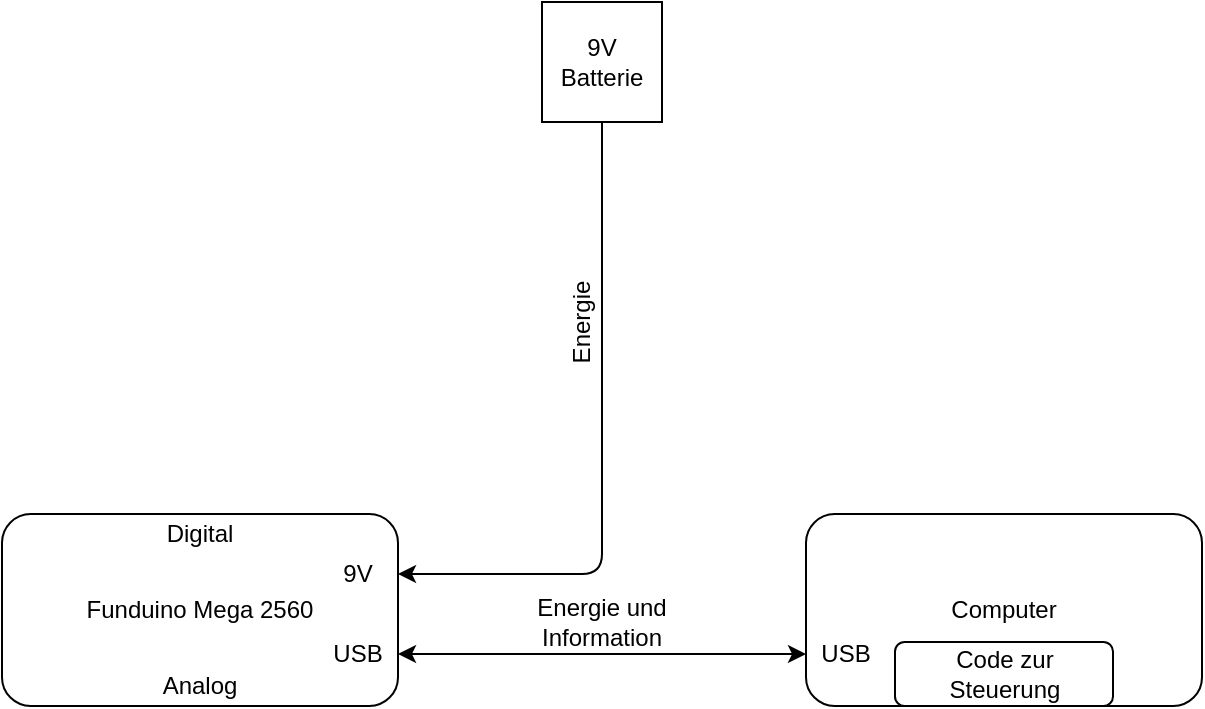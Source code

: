 <mxfile version="11.0.8" type="github"><diagram id="PykqugaIFpiJtWDVT89s" name="Page-1"><mxGraphModel dx="1102" dy="616" grid="1" gridSize="10" guides="1" tooltips="1" connect="1" arrows="1" fold="1" page="1" pageScale="1" pageWidth="1654" pageHeight="1169" math="0" shadow="0"><root><mxCell id="0"/><mxCell id="1" parent="0"/><mxCell id="Ei5GldHbilP3Td4h4mmq-2" value="Funduino Mega 2560" style="rounded=1;whiteSpace=wrap;html=1;" vertex="1" parent="1"><mxGeometry x="728" y="536" width="198" height="96" as="geometry"/></mxCell><mxCell id="Ei5GldHbilP3Td4h4mmq-4" value="Analog" style="text;html=1;strokeColor=none;fillColor=none;align=center;verticalAlign=middle;whiteSpace=wrap;rounded=0;" vertex="1" parent="1"><mxGeometry x="807" y="612" width="40" height="20" as="geometry"/></mxCell><mxCell id="Ei5GldHbilP3Td4h4mmq-5" value="Digital" style="text;html=1;strokeColor=none;fillColor=none;align=center;verticalAlign=middle;whiteSpace=wrap;rounded=0;" vertex="1" parent="1"><mxGeometry x="807" y="536" width="40" height="20" as="geometry"/></mxCell><mxCell id="Ei5GldHbilP3Td4h4mmq-6" value="USB" style="text;html=1;strokeColor=none;fillColor=none;align=center;verticalAlign=middle;whiteSpace=wrap;rounded=0;" vertex="1" parent="1"><mxGeometry x="886" y="596" width="40" height="20" as="geometry"/></mxCell><mxCell id="Ei5GldHbilP3Td4h4mmq-8" value="9V" style="text;html=1;strokeColor=none;fillColor=none;align=center;verticalAlign=middle;whiteSpace=wrap;rounded=0;" vertex="1" parent="1"><mxGeometry x="886" y="556" width="40" height="20" as="geometry"/></mxCell><mxCell id="Ei5GldHbilP3Td4h4mmq-10" value="Computer" style="rounded=1;whiteSpace=wrap;html=1;" vertex="1" parent="1"><mxGeometry x="1130" y="536" width="198" height="96" as="geometry"/></mxCell><mxCell id="Ei5GldHbilP3Td4h4mmq-11" value="Code zur Steuerung" style="rounded=1;whiteSpace=wrap;html=1;" vertex="1" parent="1"><mxGeometry x="1174.5" y="600" width="109" height="32" as="geometry"/></mxCell><mxCell id="Ei5GldHbilP3Td4h4mmq-12" value="" style="endArrow=classic;startArrow=classic;html=1;entryX=0;entryY=0.5;entryDx=0;entryDy=0;exitX=1;exitY=0.5;exitDx=0;exitDy=0;" edge="1" parent="1" source="Ei5GldHbilP3Td4h4mmq-6" target="Ei5GldHbilP3Td4h4mmq-14"><mxGeometry width="50" height="50" relative="1" as="geometry"><mxPoint x="730" y="700" as="sourcePoint"/><mxPoint x="780" y="650" as="targetPoint"/></mxGeometry></mxCell><mxCell id="Ei5GldHbilP3Td4h4mmq-14" value="USB" style="text;html=1;strokeColor=none;fillColor=none;align=center;verticalAlign=middle;whiteSpace=wrap;rounded=0;" vertex="1" parent="1"><mxGeometry x="1130" y="596" width="40" height="20" as="geometry"/></mxCell><mxCell id="Ei5GldHbilP3Td4h4mmq-15" value="Energie und Information" style="text;html=1;strokeColor=none;fillColor=none;align=center;verticalAlign=middle;whiteSpace=wrap;rounded=0;" vertex="1" parent="1"><mxGeometry x="978" y="580" width="100" height="20" as="geometry"/></mxCell><mxCell id="Ei5GldHbilP3Td4h4mmq-16" value="9V Batterie" style="rounded=0;whiteSpace=wrap;html=1;" vertex="1" parent="1"><mxGeometry x="998" y="280" width="60" height="60" as="geometry"/></mxCell><mxCell id="Ei5GldHbilP3Td4h4mmq-17" value="" style="endArrow=classic;html=1;exitX=0.5;exitY=1;exitDx=0;exitDy=0;entryX=1;entryY=0.5;entryDx=0;entryDy=0;" edge="1" parent="1" source="Ei5GldHbilP3Td4h4mmq-16" target="Ei5GldHbilP3Td4h4mmq-8"><mxGeometry width="50" height="50" relative="1" as="geometry"><mxPoint x="730" y="700" as="sourcePoint"/><mxPoint x="1028" y="560" as="targetPoint"/><Array as="points"><mxPoint x="1028" y="566"/></Array></mxGeometry></mxCell><mxCell id="Ei5GldHbilP3Td4h4mmq-18" value="Energie" style="text;html=1;strokeColor=none;fillColor=none;align=center;verticalAlign=middle;whiteSpace=wrap;rounded=0;rotation=-90;" vertex="1" parent="1"><mxGeometry x="998" y="430" width="40" height="20" as="geometry"/></mxCell></root></mxGraphModel></diagram></mxfile>